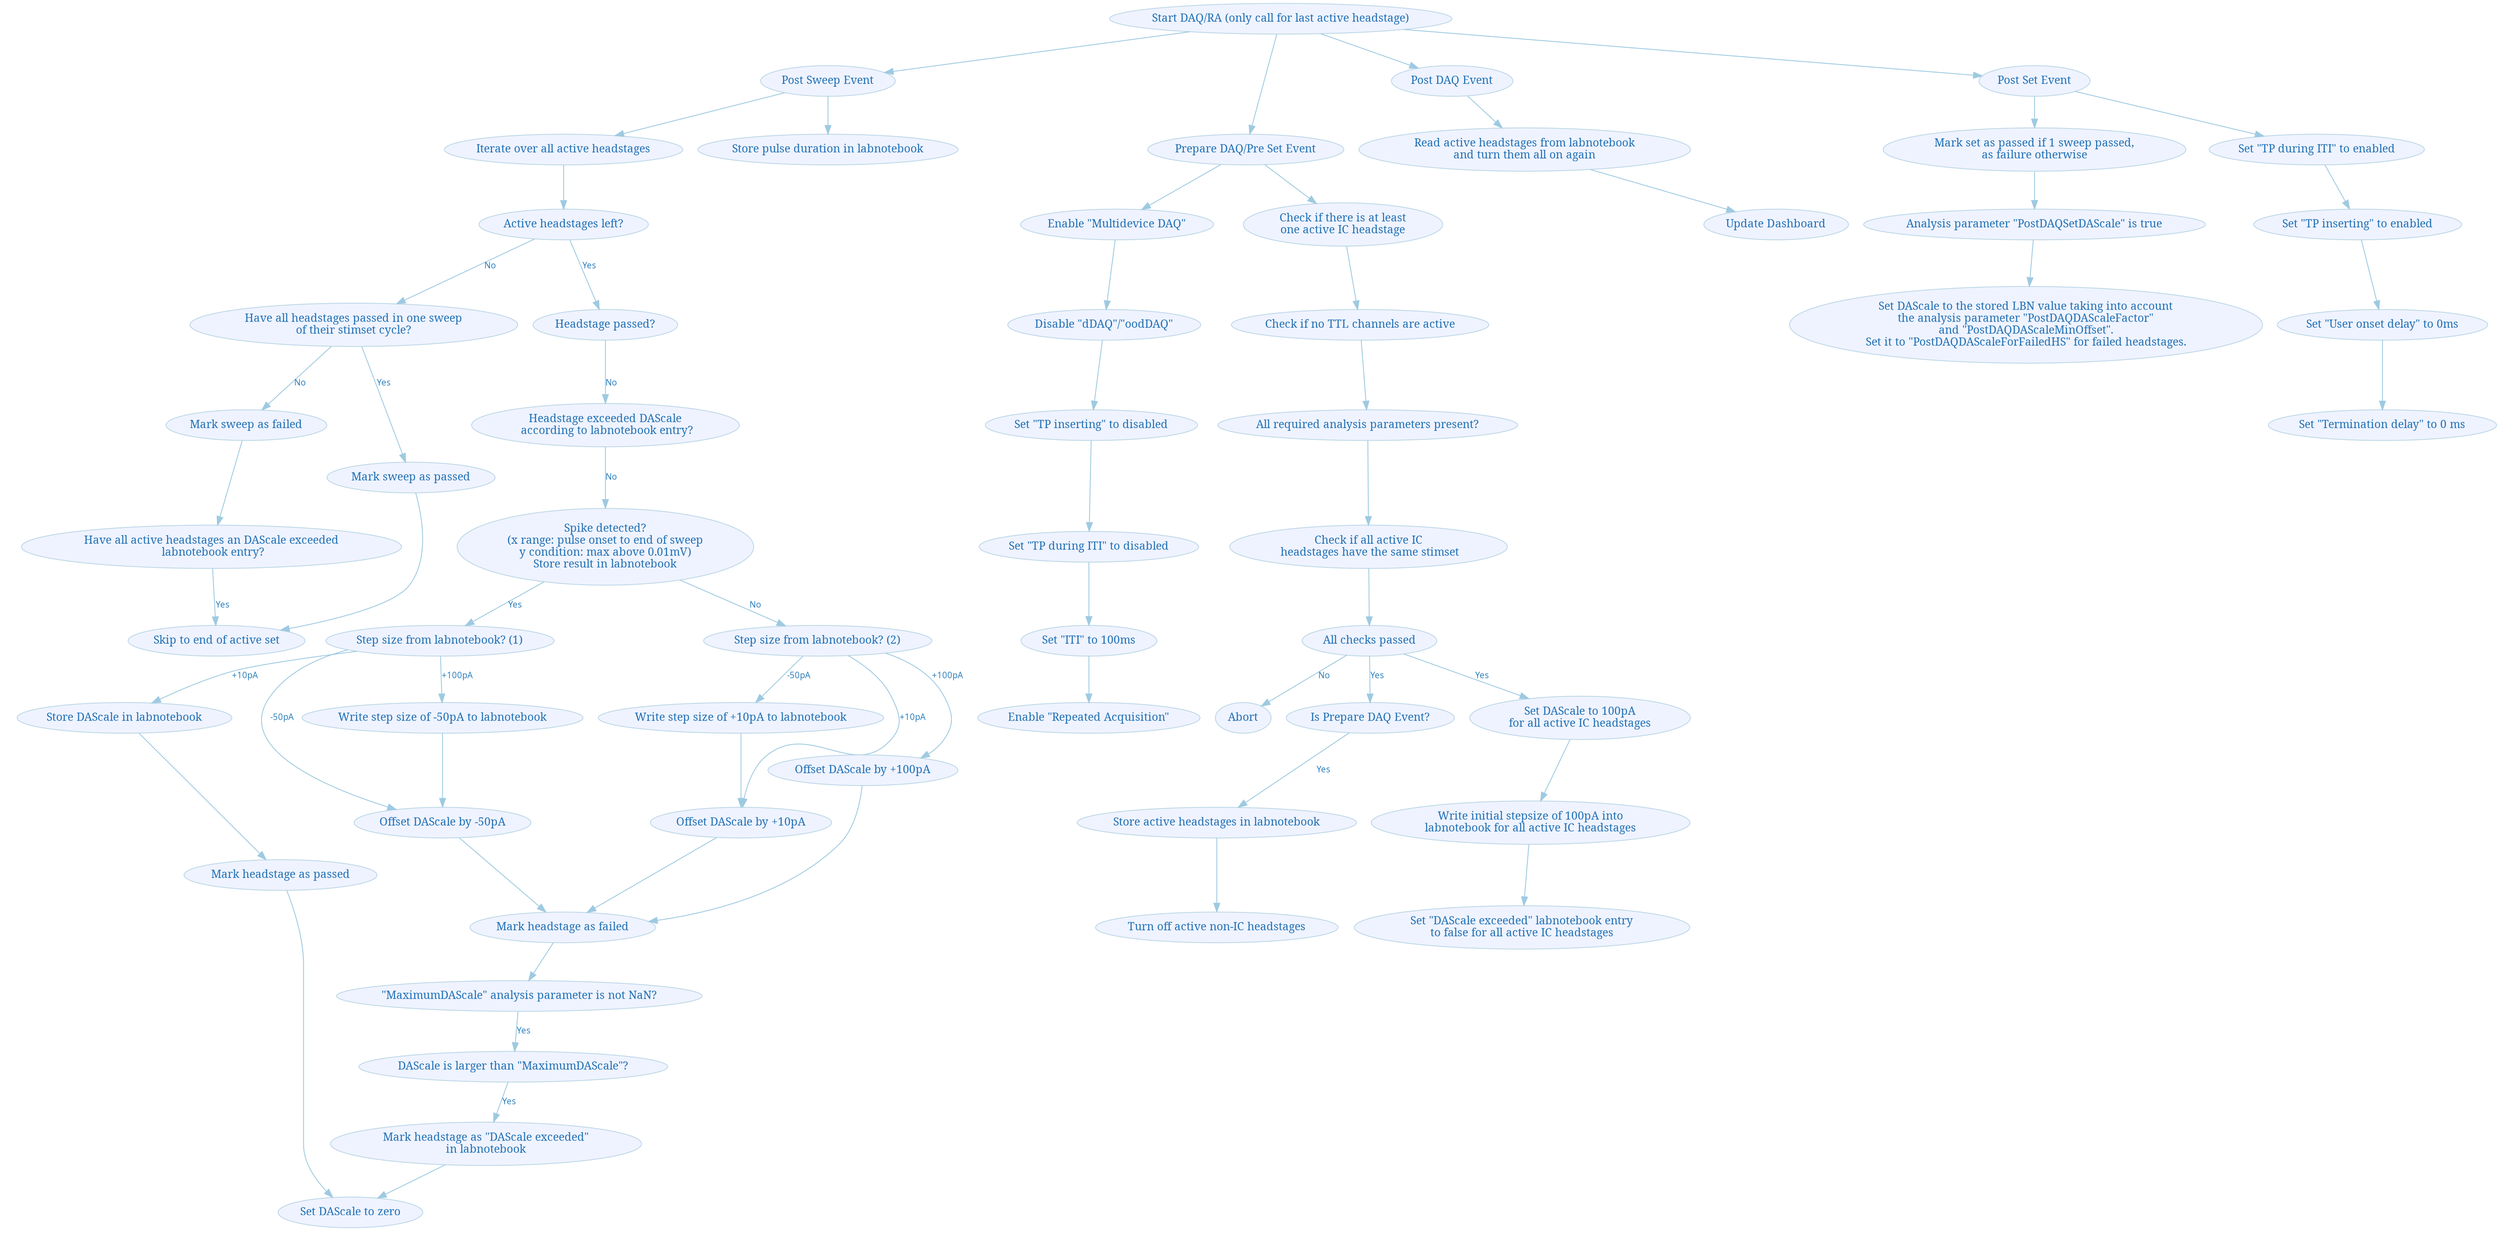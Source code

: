 digraph G {
    fontname="sans-serif";
    penwidth="0.1";
    ratio="compress";
    center="true";
    compound="true";
    edge [comment="Wildcard edge",
          fontname="sans-serif",
          fontsize=10,
          colorscheme="blues3",
          color=2,
          fontcolor=3];
    node [fontname="serif",
          fontsize=13,
          fillcolor="1",
          colorscheme="blues4",
          color="2",
          fontcolor="4",
          style="filled"];
    "Start DAQ/RA (only call for last active headstage)";
    "Start DAQ/RA (only call for last active headstage)" -> "Prepare DAQ/Pre Set Event";
    "Start DAQ/RA (only call for last active headstage)" -> "Post Sweep Event";
    "Post DAQ Event";
    "Start DAQ/RA (only call for last active headstage)" -> "Post DAQ Event";
    subgraph cluster_preDAQ {
        color="invis";
        edge [comment="Wildcard node added automatic in EG."];
        node [comment="Wildcard node added automatic in EG."];
        "Enable \"Multidevice DAQ\"";
        "Disable \"dDAQ\"/\"oodDAQ\"";
        "Enable \"Repeated Acquisition\"";
        "Check if no TTL channels are active";
        "Set \"TP during ITI\" to disabled";
        "Prepare DAQ/Pre Set Event";
        "All checks passed";
        "Check if there is at least\none active IC headstage";
        "All required analysis parameters present?";
        "Enable \"Multidevice DAQ\"" -> "Disable \"dDAQ\"/\"oodDAQ\"";
        "Disable \"dDAQ\"/\"oodDAQ\"" -> "Set \"TP inserting\" to disabled";
        "Set \"TP inserting\" to disabled" -> "Set \"TP during ITI\" to disabled";
        "Set \"TP during ITI\" to disabled" -> "Set \"ITI\" to 100ms";
        "Set \"ITI\" to 100ms" -> "Enable \"Repeated Acquisition\"";
        "Check if there is at least\none active IC headstage" -> "Check if no TTL channels are active";
        "Check if no TTL channels are active" -> "All required analysis parameters present?";
        "All checks passed" -> "Set DAScale to 100pA\nfor all active IC headstages"  [label="Yes"];
        "Write initial stepsize of 100pA into\nlabnotebook for all active IC headstages";
        "Set DAScale to 100pA\nfor all active IC headstages" -> "Write initial stepsize of 100pA into\nlabnotebook for all active IC headstages";
        "Abort";
        "All checks passed" -> "Abort"  [label="No"];
        "Check if all active IC\n headstages have the same stimset" -> "All checks passed";
        "Is Prepare DAQ Event?";
        "All checks passed" -> "Is Prepare DAQ Event?"  [label="Yes"];
        "Is Prepare DAQ Event?" -> "Store active headstages in labnotebook"  [label="Yes"];
        "Store active headstages in labnotebook" -> "Turn off active non-IC headstages";
        "Read active headstages from labnotebook\nand turn them all on again";
        "Check if all active IC\n headstages have the same stimset";
        "Store active headstages in labnotebook";
        "Turn off active non-IC headstages";
        "All required analysis parameters present?" -> "Check if all active IC\n headstages have the same stimset";
        "Set \"DAScale exceeded\" labnotebook entry\nto false for all active IC headstages";
        "Write initial stepsize of 100pA into\nlabnotebook for all active IC headstages" -> "Set \"DAScale exceeded\" labnotebook entry\nto false for all active IC headstages";
    }

    subgraph cluster_postSweep {
        color="invis";
        edge [comment="Wildcard node added automatic in EG."];
        node [comment="Wildcard node added automatic in EG."];
        "Post Sweep Event";
        "Mark sweep as failed";
        "Post Sweep Event" -> "Iterate over all active headstages";
        "Iterate over all active headstages";
        "Active headstages left?";
        "Active headstages left?" -> "Have all headstages passed in one sweep\nof their stimset cycle?"  [label="No"];
        "Active headstages left?" -> "Headstage passed?"  [label="Yes"];
        "Headstage exceeded DAScale\n according to labnotebook entry?";
        "Headstage passed?" -> "Headstage exceeded DAScale\n according to labnotebook entry?"  [label="No"];
        "Headstage exceeded DAScale\n according to labnotebook entry?" -> "Spike detected?\n(x range: pulse onset to end of sweep\ny condition: max above 0.01mV)\nStore result in labnotebook"  [label="No"];
        "Have all headstages passed in one sweep\nof their stimset cycle?" -> "Mark sweep as passed"  [label="Yes"];
        "Prepare DAQ/Pre Set Event" -> "Enable \"Multidevice DAQ\"";
        "Prepare DAQ/Pre Set Event" -> "Check if there is at least\none active IC headstage";
        "Iterate over all active headstages" -> "Active headstages left?";
        "Spike detected?\n(x range: pulse onset to end of sweep\ny condition: max above 0.01mV)\nStore result in labnotebook";
        "Spike detected?\n(x range: pulse onset to end of sweep\ny condition: max above 0.01mV)\nStore result in labnotebook" -> "Step size from labnotebook? (1)"  [label="Yes"];
        "Step size from labnotebook? (1)" -> "Store DAScale in labnotebook"  [label="+10pA"];
        "Offset DAScale by -50pA";
        "Step size from labnotebook? (1)";
        "Step size from labnotebook? (2)";
        "Step size from labnotebook? (1)" -> "Offset DAScale by -50pA"  [label="-50pA"];
        "Write step size of -50pA to labnotebook";
        "Step size from labnotebook? (1)" -> "Write step size of -50pA to labnotebook"  [label="+100pA"];
        "Write step size of -50pA to labnotebook" -> "Offset DAScale by -50pA";
        "Spike detected?\n(x range: pulse onset to end of sweep\ny condition: max above 0.01mV)\nStore result in labnotebook" -> "Step size from labnotebook? (2)"  [label="No"];
        "Write step size of +10pA to labnotebook";
        "Offset DAScale by +10pA";
        "Offset DAScale by +100pA";
        "Step size from labnotebook? (2)" -> "Offset DAScale by +10pA"  [label="+10pA"];
        "Step size from labnotebook? (2)" -> "Write step size of +10pA to labnotebook"  [label="-50pA"];
        "Step size from labnotebook? (2)" -> "Offset DAScale by +100pA"  [label="+100pA"];
        "Write step size of +10pA to labnotebook" -> "Offset DAScale by +10pA";
        "Mark headstage as passed";
        "Mark headstage as passed" -> "Set DAScale to zero";
        "Store DAScale in labnotebook" -> "Mark headstage as passed";
        "Mark headstage as failed";
        "Offset DAScale by -50pA" -> "Mark headstage as failed";
        "Offset DAScale by +10pA" -> "Mark headstage as failed";
        "Offset DAScale by +100pA" -> "Mark headstage as failed";
        "Skip to end of active set";
        "Mark sweep as passed" -> "Skip to end of active set";
        "\"MaximumDAScale\" analysis parameter is not NaN?";
        "Mark headstage as failed" -> "\"MaximumDAScale\" analysis parameter is not NaN?";
        "DAScale is larger than \"MaximumDAScale\"?";
        "\"MaximumDAScale\" analysis parameter is not NaN?" -> "DAScale is larger than \"MaximumDAScale\"?"  [label="Yes"];
        "Mark headstage as \"DAScale exceeded\"\nin labnotebook";
        "DAScale is larger than \"MaximumDAScale\"?" -> "Mark headstage as \"DAScale exceeded\"\nin labnotebook"  [label="Yes"];
        "Mark headstage as \"DAScale exceeded\"\nin labnotebook" -> "Set DAScale to zero";
        "Have all headstages passed in one sweep\nof their stimset cycle?" -> "Mark sweep as failed"  [label="No"];
        "Have all active headstages an DAScale exceeded\n labnotebook entry?";
        "Mark sweep as failed" -> "Have all active headstages an DAScale exceeded\n labnotebook entry?";
        "Have all active headstages an DAScale exceeded\n labnotebook entry?" -> "Skip to end of active set"  [label="Yes"];
        "Store pulse duration in labnotebook";
        "Post Sweep Event" -> "Store pulse duration in labnotebook";
    }

    "Post DAQ Event" -> "Read active headstages from labnotebook\nand turn them all on again";
    "Update Dashboard";
    "Read active headstages from labnotebook\nand turn them all on again" -> "Update Dashboard";
    "Post Set Event" -> "Mark set as passed if 1 sweep passed,\nas failure otherwise";
    "Start DAQ/RA (only call for last active headstage)" -> "Post Set Event";
    "Analysis parameter \"PostDAQSetDAScale\" is true" -> "Set DAScale to the stored LBN value taking into account\nthe analysis parameter \"PostDAQDAScaleFactor\"\nand \"PostDAQDAScaleMinOffset\".\nSet it to \"PostDAQDAScaleForFailedHS\" for failed headstages.";
    "Mark set as passed if 1 sweep passed,\nas failure otherwise";
    "Set \"TP during ITI\" to enabled";
    "Post Set Event" -> "Set \"TP during ITI\" to enabled";
    "Set \"TP inserting\" to enabled";
    "Set \"TP during ITI\" to enabled" -> "Set \"TP inserting\" to enabled";
    "Mark set as passed if 1 sweep passed,\nas failure otherwise" -> "Analysis parameter \"PostDAQSetDAScale\" is true";
    "Set \"User onset delay\" to 0ms";
    "Set \"Termination delay\" to 0 ms";
    "Set \"TP inserting\" to enabled" -> "Set \"User onset delay\" to 0ms";
    "Set \"User onset delay\" to 0ms" -> "Set \"Termination delay\" to 0 ms";
}
